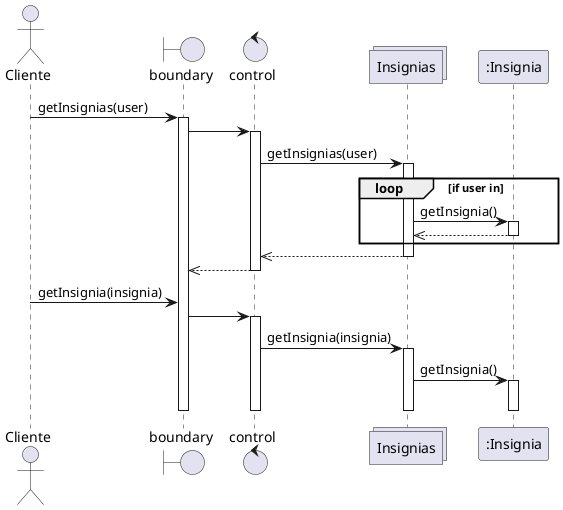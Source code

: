 @startuml mostrar Premios
actor "Cliente" as Client
boundary boundary
control control
collections Insignias as prizes 
participant ":Insignia" as prize
Client->boundary :getInsignias(user)
activate boundary
boundary->control
activate control
control->prizes:getInsignias(user)
activate prizes
loop if user in
  prizes->prize: getInsignia()
  activate prize
  prizes<<--prize
  deactivate prize
end
control<<--prizes
deactivate prizes
boundary<<-- control
deactivate control

Client->boundary :getInsignia(insignia)
boundary -> control 
activate control
control -> prizes:getInsignia(insignia)
activate prizes
prizes -> prize:getInsignia()
activate prize
deactivate prize
deactivate prizes
deactivate control
deactivate boundary


@enduml